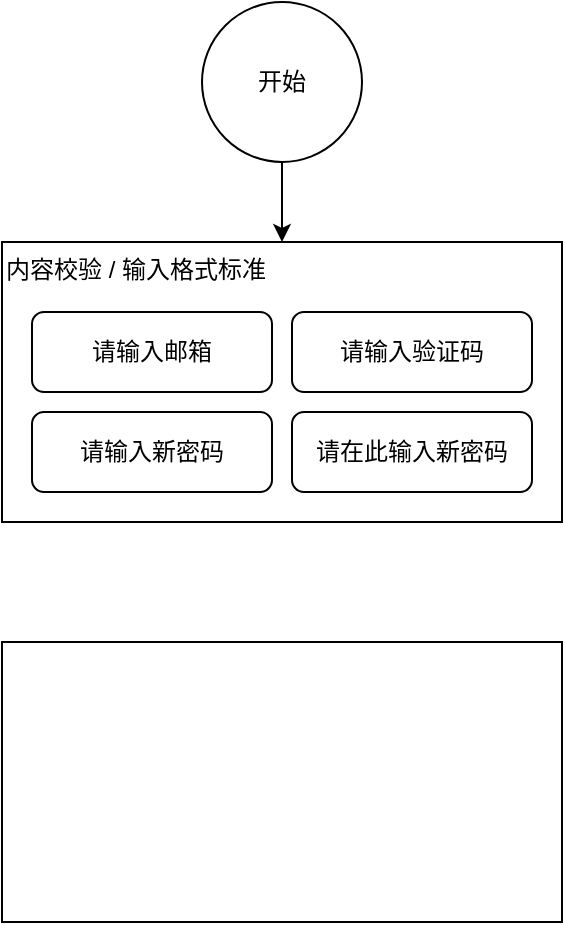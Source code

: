 <mxfile version="21.6.5" type="github">
  <diagram name="第 1 页" id="ABFjYovpaCcEatOb6muG">
    <mxGraphModel dx="1140" dy="583" grid="1" gridSize="10" guides="1" tooltips="1" connect="1" arrows="1" fold="1" page="1" pageScale="1" pageWidth="827" pageHeight="1169" math="0" shadow="0">
      <root>
        <mxCell id="0" />
        <mxCell id="1" parent="0" />
        <mxCell id="9XtBeBoNdV7PvsVut8HQ-6" value="内容校验 / 输入格式标准" style="rounded=0;whiteSpace=wrap;html=1;verticalAlign=top;align=left;" vertex="1" parent="1">
          <mxGeometry x="140" y="200" width="280" height="140" as="geometry" />
        </mxCell>
        <mxCell id="9XtBeBoNdV7PvsVut8HQ-7" style="edgeStyle=orthogonalEdgeStyle;rounded=0;orthogonalLoop=1;jettySize=auto;html=1;exitX=0.5;exitY=1;exitDx=0;exitDy=0;entryX=0.5;entryY=0;entryDx=0;entryDy=0;" edge="1" parent="1" source="9XtBeBoNdV7PvsVut8HQ-1" target="9XtBeBoNdV7PvsVut8HQ-6">
          <mxGeometry relative="1" as="geometry" />
        </mxCell>
        <mxCell id="9XtBeBoNdV7PvsVut8HQ-1" value="开始" style="ellipse;whiteSpace=wrap;html=1;aspect=fixed;" vertex="1" parent="1">
          <mxGeometry x="240" y="80" width="80" height="80" as="geometry" />
        </mxCell>
        <mxCell id="9XtBeBoNdV7PvsVut8HQ-2" value="请输入邮箱" style="rounded=1;whiteSpace=wrap;html=1;" vertex="1" parent="1">
          <mxGeometry x="155" y="235" width="120" height="40" as="geometry" />
        </mxCell>
        <mxCell id="9XtBeBoNdV7PvsVut8HQ-3" value="请输入验证码" style="rounded=1;whiteSpace=wrap;html=1;" vertex="1" parent="1">
          <mxGeometry x="285" y="235" width="120" height="40" as="geometry" />
        </mxCell>
        <mxCell id="9XtBeBoNdV7PvsVut8HQ-4" value="请输入新密码" style="rounded=1;whiteSpace=wrap;html=1;" vertex="1" parent="1">
          <mxGeometry x="155" y="285" width="120" height="40" as="geometry" />
        </mxCell>
        <mxCell id="9XtBeBoNdV7PvsVut8HQ-5" value="请在此输入新密码" style="rounded=1;whiteSpace=wrap;html=1;" vertex="1" parent="1">
          <mxGeometry x="285" y="285" width="120" height="40" as="geometry" />
        </mxCell>
        <mxCell id="9XtBeBoNdV7PvsVut8HQ-8" value="" style="rounded=0;whiteSpace=wrap;html=1;verticalAlign=top;align=left;" vertex="1" parent="1">
          <mxGeometry x="140" y="400" width="280" height="140" as="geometry" />
        </mxCell>
      </root>
    </mxGraphModel>
  </diagram>
</mxfile>
